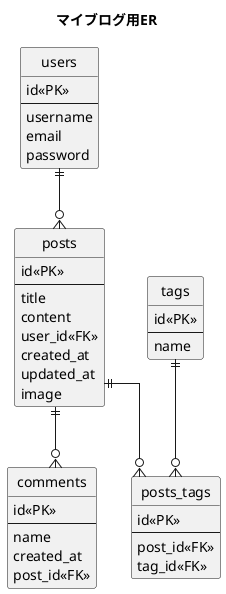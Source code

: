 @startuml my-blog
hide circle
skinparam linetype ortho
title マイブログ用ER

entity "users" {
  id<<PK>>
  --
  username
  email
  password
}

entity "posts" {
  id<<PK>>
  --
  title
  content
  user_id<<FK>>
  created_at
  updated_at
  image
}

entity "comments" {
  id<<PK>>
  --
  name
  created_at
  post_id<<FK>>
}

entity "tags" {
  id<<PK>>
  --
  name
}

entity "posts_tags" {
  id<<PK>>
  --
  post_id<<FK>>
  tag_id<<FK>>
}

users ||--o{ posts
posts ||--o{ posts_tags
posts ||--o{ comments
tags ||--o{ posts_tags

@enduml